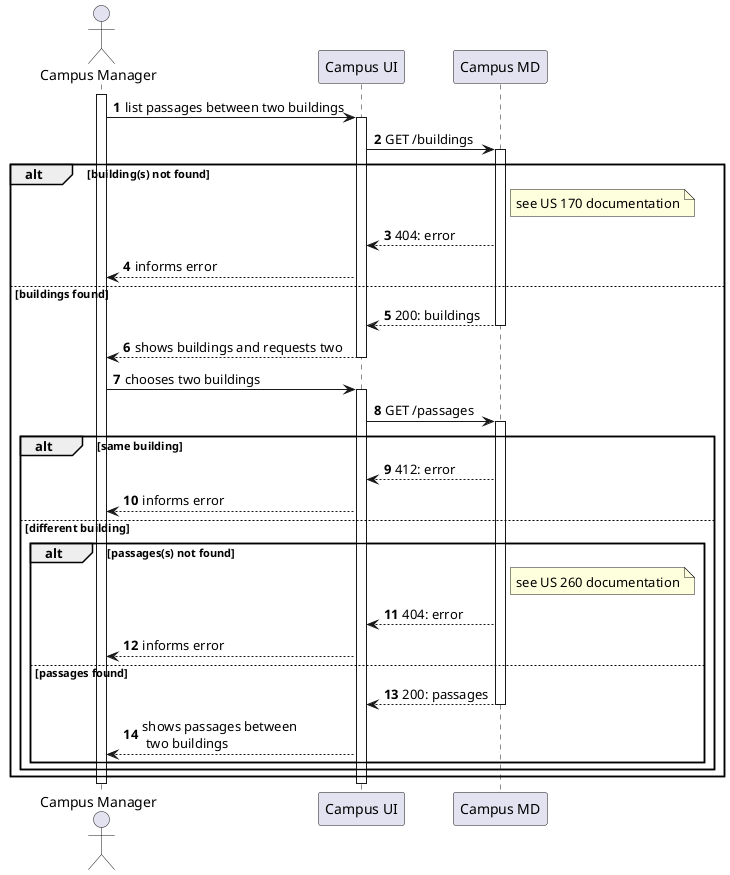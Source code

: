 @startuml
autonumber

actor "Campus Manager" as usr

participant "Campus UI" as ui
participant "Campus MD" as md

activate usr
    usr -> ui : list passages between two buildings
    activate ui

        ui -> md : GET /buildings
        alt building(s) not found
            activate md
            note right of md : see US 170 documentation
                md --> ui : 404: error

            ui --> usr : informs error

        else buildings found
            md --> ui : 200: buildings

            deactivate md
            ui --> usr : shows buildings and requests two
    deactivate ui

    usr -> ui : chooses two buildings
    activate ui
        ui -> md : GET /passages
        activate md


        alt same building
            md --> ui : 412: error
            ui --> usr: informs error
        else different building

        alt passages(s) not found
                note right of md : see US 260 documentation
                md --> ui: 404: error

            ui --> usr : informs error
        else passages found
            md --> ui : 200: passages

            deactivate md
            ui --> usr : shows passages between\n two buildings
            end
        end
    end
    deactivate ui
deactivate usr

@enduml

